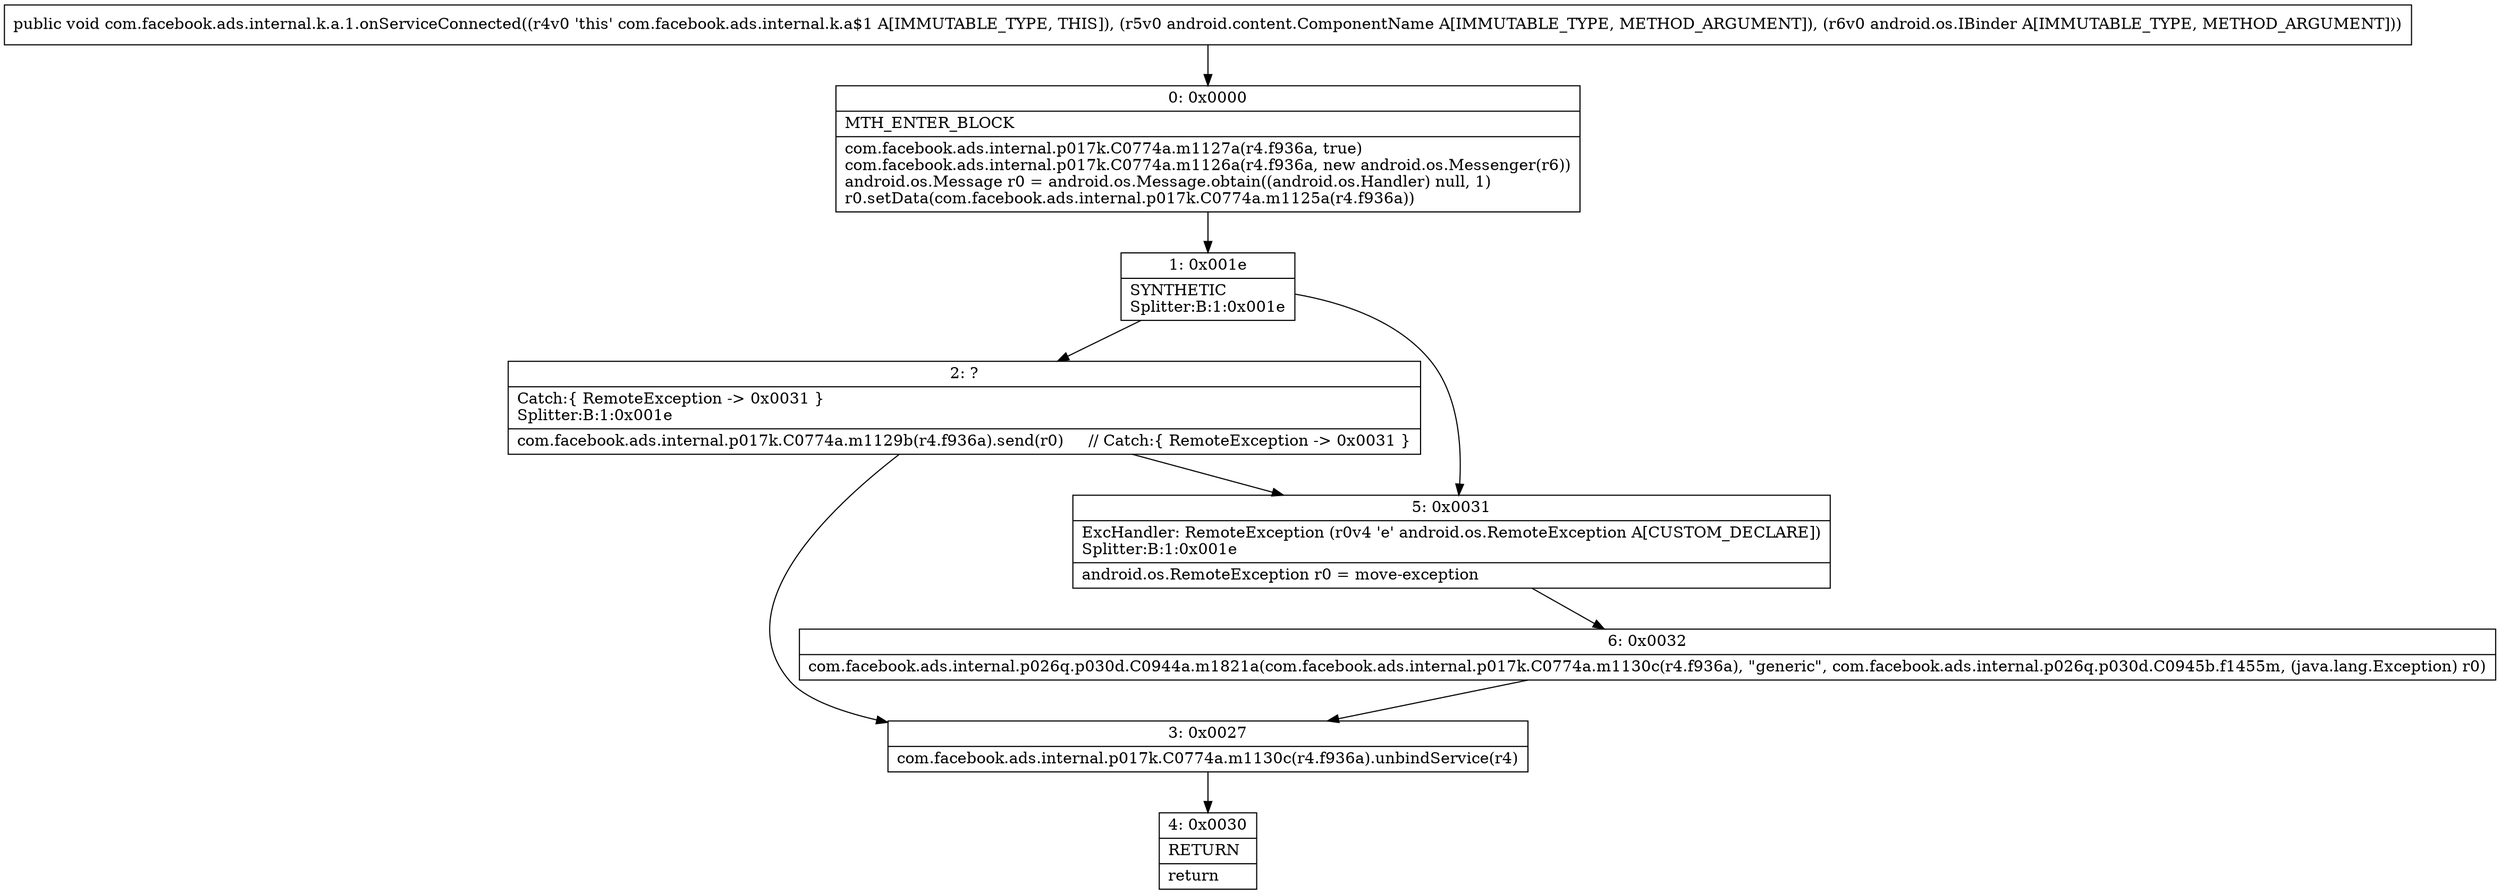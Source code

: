 digraph "CFG forcom.facebook.ads.internal.k.a.1.onServiceConnected(Landroid\/content\/ComponentName;Landroid\/os\/IBinder;)V" {
Node_0 [shape=record,label="{0\:\ 0x0000|MTH_ENTER_BLOCK\l|com.facebook.ads.internal.p017k.C0774a.m1127a(r4.f936a, true)\lcom.facebook.ads.internal.p017k.C0774a.m1126a(r4.f936a, new android.os.Messenger(r6))\landroid.os.Message r0 = android.os.Message.obtain((android.os.Handler) null, 1)\lr0.setData(com.facebook.ads.internal.p017k.C0774a.m1125a(r4.f936a))\l}"];
Node_1 [shape=record,label="{1\:\ 0x001e|SYNTHETIC\lSplitter:B:1:0x001e\l}"];
Node_2 [shape=record,label="{2\:\ ?|Catch:\{ RemoteException \-\> 0x0031 \}\lSplitter:B:1:0x001e\l|com.facebook.ads.internal.p017k.C0774a.m1129b(r4.f936a).send(r0)     \/\/ Catch:\{ RemoteException \-\> 0x0031 \}\l}"];
Node_3 [shape=record,label="{3\:\ 0x0027|com.facebook.ads.internal.p017k.C0774a.m1130c(r4.f936a).unbindService(r4)\l}"];
Node_4 [shape=record,label="{4\:\ 0x0030|RETURN\l|return\l}"];
Node_5 [shape=record,label="{5\:\ 0x0031|ExcHandler: RemoteException (r0v4 'e' android.os.RemoteException A[CUSTOM_DECLARE])\lSplitter:B:1:0x001e\l|android.os.RemoteException r0 = move\-exception\l}"];
Node_6 [shape=record,label="{6\:\ 0x0032|com.facebook.ads.internal.p026q.p030d.C0944a.m1821a(com.facebook.ads.internal.p017k.C0774a.m1130c(r4.f936a), \"generic\", com.facebook.ads.internal.p026q.p030d.C0945b.f1455m, (java.lang.Exception) r0)\l}"];
MethodNode[shape=record,label="{public void com.facebook.ads.internal.k.a.1.onServiceConnected((r4v0 'this' com.facebook.ads.internal.k.a$1 A[IMMUTABLE_TYPE, THIS]), (r5v0 android.content.ComponentName A[IMMUTABLE_TYPE, METHOD_ARGUMENT]), (r6v0 android.os.IBinder A[IMMUTABLE_TYPE, METHOD_ARGUMENT])) }"];
MethodNode -> Node_0;
Node_0 -> Node_1;
Node_1 -> Node_2;
Node_1 -> Node_5;
Node_2 -> Node_3;
Node_2 -> Node_5;
Node_3 -> Node_4;
Node_5 -> Node_6;
Node_6 -> Node_3;
}

